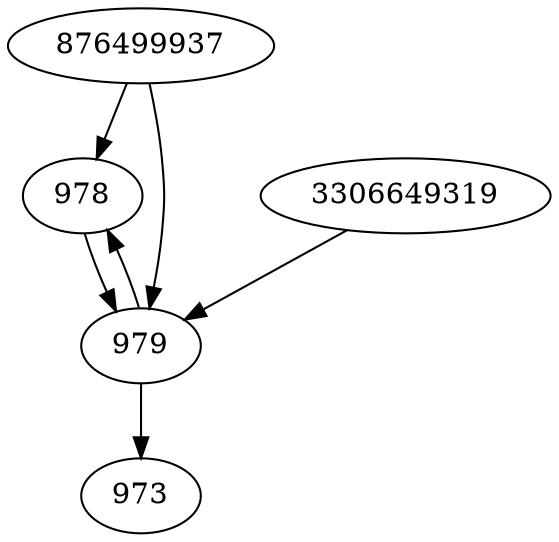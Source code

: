 strict digraph  {
876499937;
3306649319;
973;
978;
979;
876499937 -> 978;
876499937 -> 979;
3306649319 -> 979;
978 -> 979;
979 -> 973;
979 -> 978;
}
